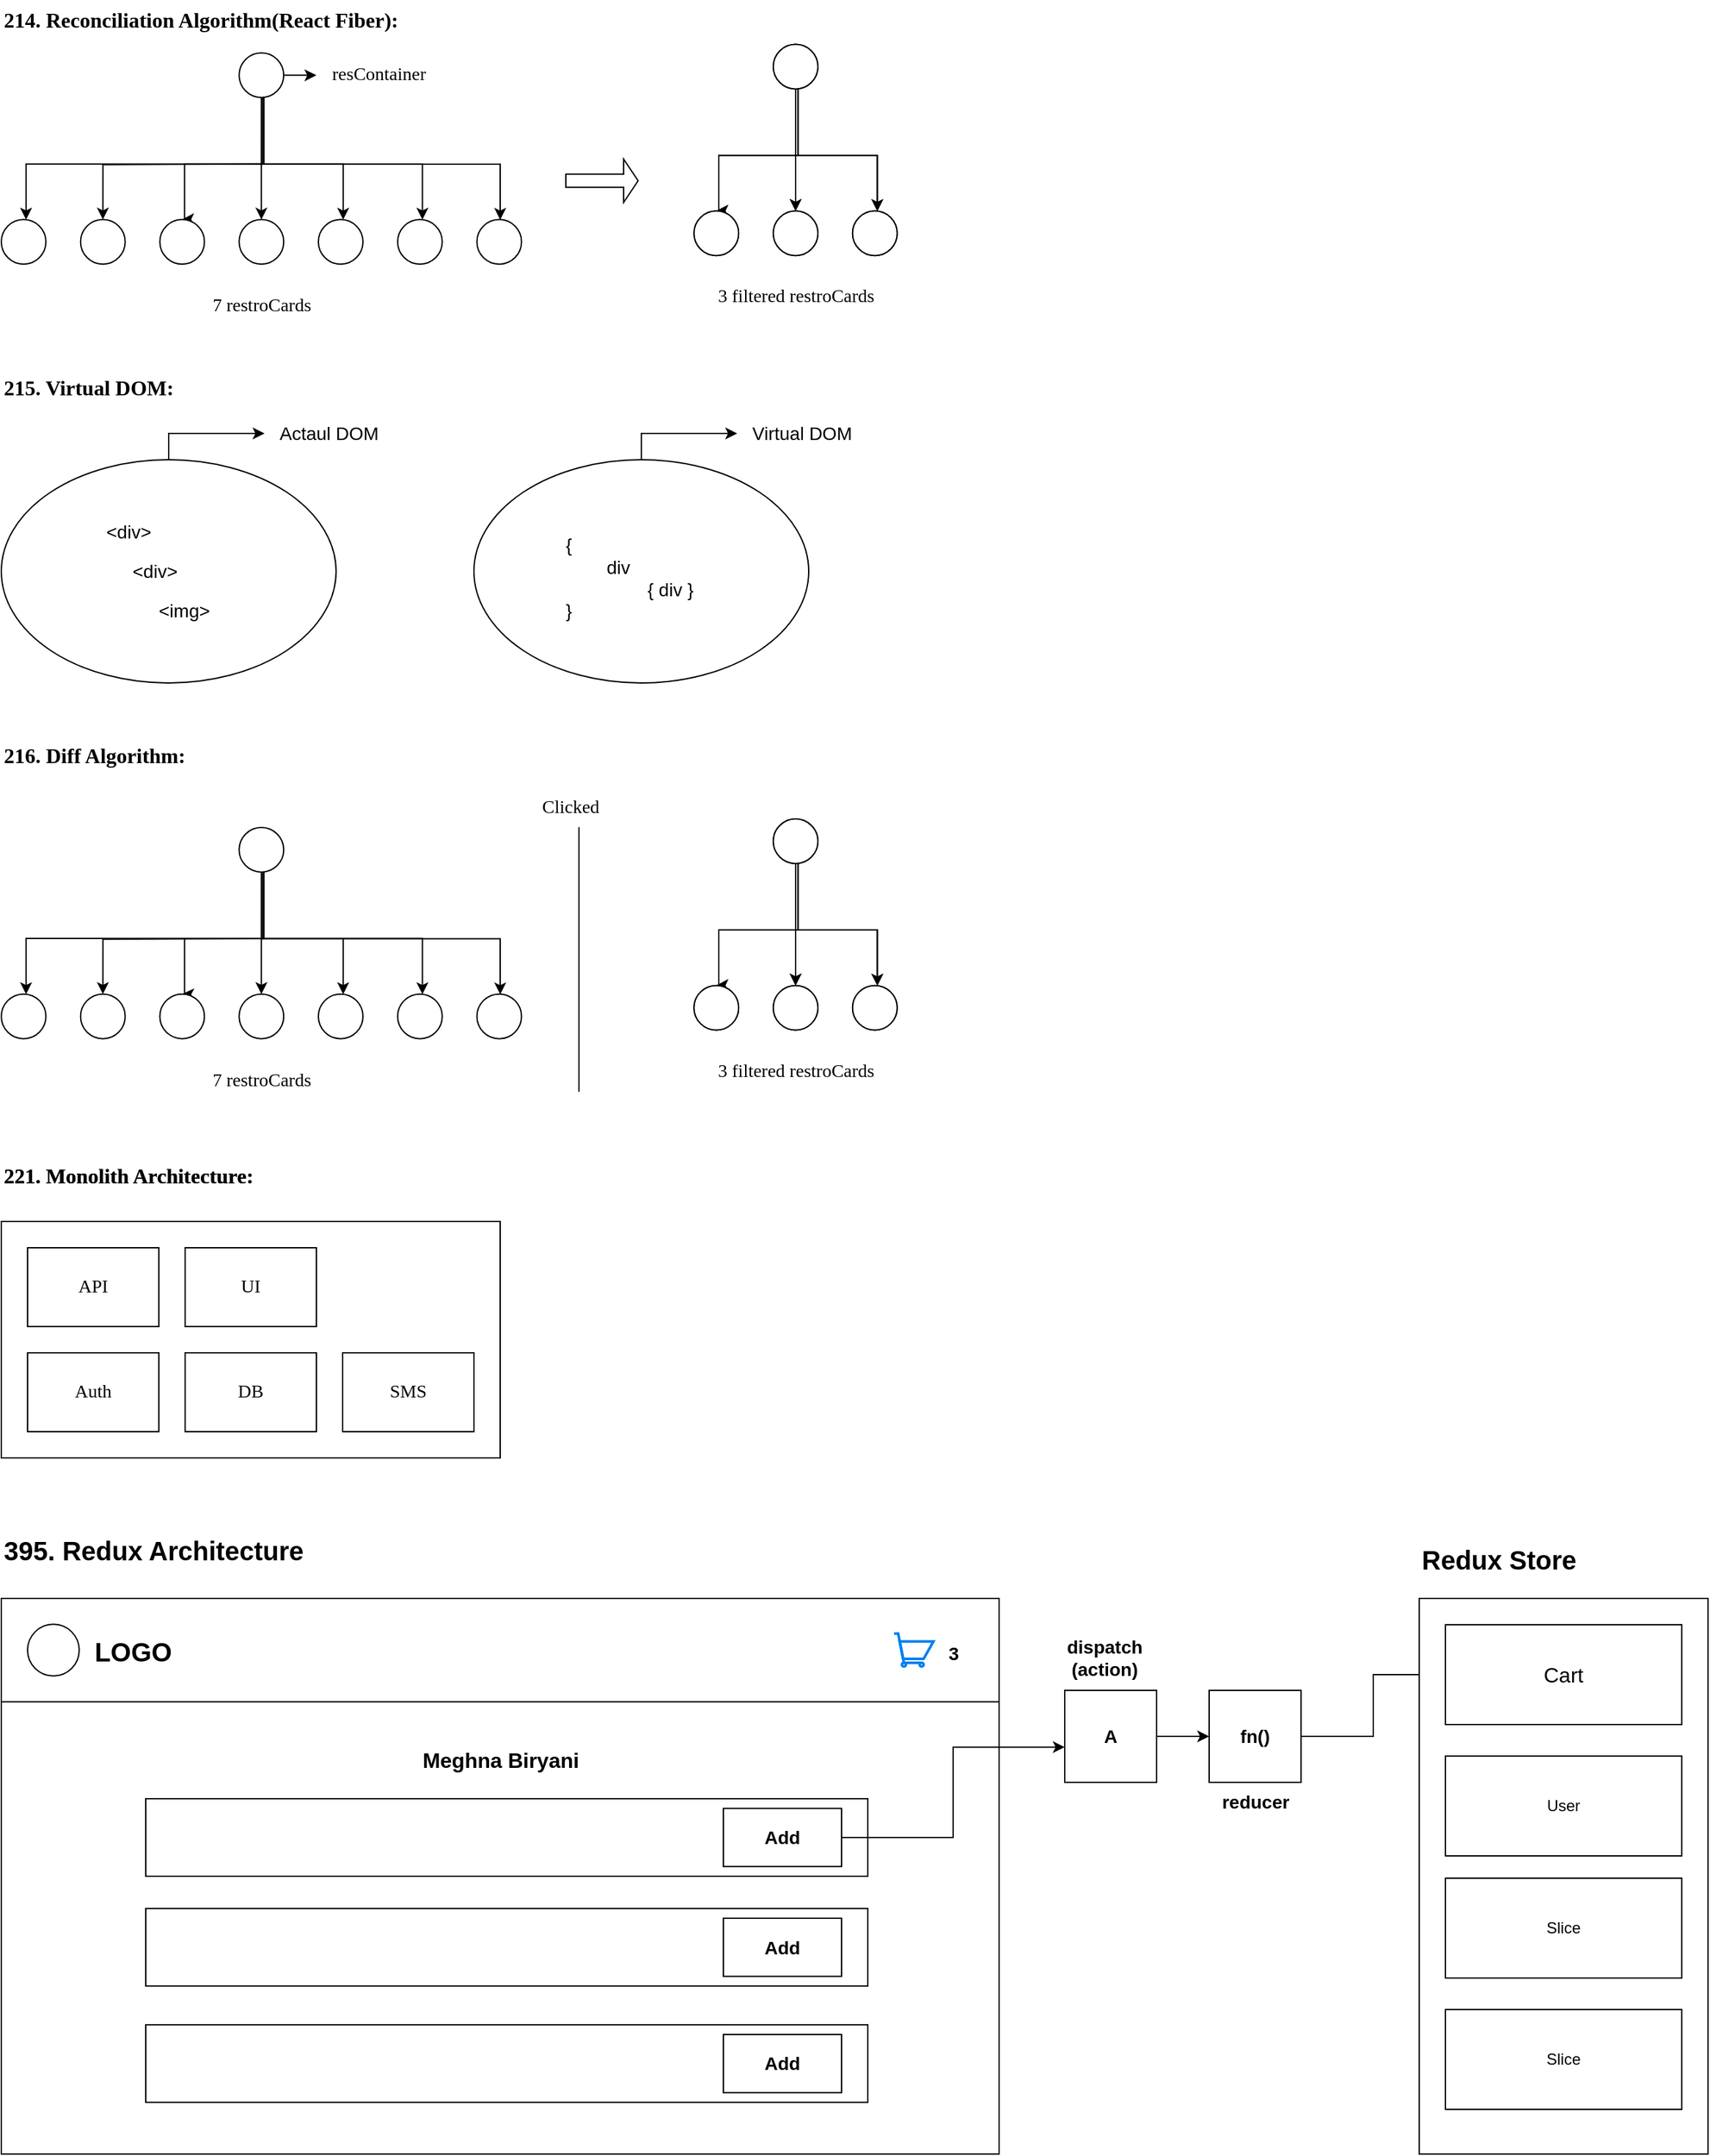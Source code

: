 <mxfile version="24.3.1" type="device">
  <diagram name="Page-1" id="jc6vjqTAcnB7-Crsnn9w">
    <mxGraphModel dx="494" dy="257" grid="1" gridSize="10" guides="1" tooltips="1" connect="1" arrows="1" fold="1" page="1" pageScale="1" pageWidth="1920" pageHeight="1200" math="0" shadow="0">
      <root>
        <mxCell id="0" />
        <mxCell id="1" parent="0" />
        <mxCell id="UjWnqRcqGwR_a9hBi7b9-1" value="" style="group" parent="1" vertex="1" connectable="0">
          <mxGeometry x="40" y="40" width="690.003" height="248" as="geometry" />
        </mxCell>
        <mxCell id="GZftzjJk2uz-LgVlq8js-2" value="214. Reconciliation Algorithm(React Fiber):" style="text;html=1;align=left;verticalAlign=middle;resizable=0;points=[];autosize=1;strokeColor=none;fillColor=none;fontStyle=1;fontSize=16;fontFamily=poppins;" parent="UjWnqRcqGwR_a9hBi7b9-1" vertex="1">
          <mxGeometry width="360" height="30" as="geometry" />
        </mxCell>
        <mxCell id="GZftzjJk2uz-LgVlq8js-44" value="" style="group" parent="UjWnqRcqGwR_a9hBi7b9-1" vertex="1" connectable="0">
          <mxGeometry y="27.27" width="396.226" height="220.73" as="geometry" />
        </mxCell>
        <mxCell id="GZftzjJk2uz-LgVlq8js-18" value="" style="ellipse;whiteSpace=wrap;html=1;aspect=fixed;" parent="GZftzjJk2uz-LgVlq8js-44" vertex="1">
          <mxGeometry x="181.132" y="13.016" width="33.962" height="33.962" as="geometry" />
        </mxCell>
        <mxCell id="GZftzjJk2uz-LgVlq8js-40" value="&lt;font style=&quot;font-size: 14px;&quot; face=&quot;poppins&quot;&gt;7 restroCards&lt;/font&gt;" style="text;html=1;align=center;verticalAlign=middle;resizable=0;points=[];autosize=1;strokeColor=none;fillColor=none;" parent="GZftzjJk2uz-LgVlq8js-44" vertex="1">
          <mxGeometry x="138.113" y="190.73" width="120" height="30" as="geometry" />
        </mxCell>
        <mxCell id="GZftzjJk2uz-LgVlq8js-36" value="&lt;h4&gt;&lt;font face=&quot;poppins&quot; style=&quot;font-size: 14px; font-weight: normal;&quot;&gt;resContainer&lt;/font&gt;&lt;/h4&gt;" style="text;html=1;align=left;verticalAlign=middle;resizable=0;points=[];autosize=1;strokeColor=none;fillColor=none;" parent="GZftzjJk2uz-LgVlq8js-44" vertex="1">
          <mxGeometry x="249.997" width="110" height="60" as="geometry" />
        </mxCell>
        <mxCell id="GZftzjJk2uz-LgVlq8js-27" style="edgeStyle=orthogonalEdgeStyle;rounded=0;orthogonalLoop=1;jettySize=auto;html=1;" parent="GZftzjJk2uz-LgVlq8js-44" source="GZftzjJk2uz-LgVlq8js-18" target="GZftzjJk2uz-LgVlq8js-19" edge="1">
          <mxGeometry relative="1" as="geometry">
            <Array as="points">
              <mxPoint x="200" y="97.587" />
              <mxPoint x="18.868" y="97.587" />
            </Array>
          </mxGeometry>
        </mxCell>
        <mxCell id="GZftzjJk2uz-LgVlq8js-29" style="edgeStyle=orthogonalEdgeStyle;rounded=0;orthogonalLoop=1;jettySize=auto;html=1;entryX=0.5;entryY=0;entryDx=0;entryDy=0;" parent="GZftzjJk2uz-LgVlq8js-44" target="GZftzjJk2uz-LgVlq8js-20" edge="1">
          <mxGeometry relative="1" as="geometry">
            <mxPoint x="200" y="97.587" as="sourcePoint" />
          </mxGeometry>
        </mxCell>
        <mxCell id="GZftzjJk2uz-LgVlq8js-30" style="edgeStyle=orthogonalEdgeStyle;rounded=0;orthogonalLoop=1;jettySize=auto;html=1;entryX=0.5;entryY=0;entryDx=0;entryDy=0;" parent="GZftzjJk2uz-LgVlq8js-44" source="GZftzjJk2uz-LgVlq8js-18" target="GZftzjJk2uz-LgVlq8js-22" edge="1">
          <mxGeometry relative="1" as="geometry">
            <Array as="points">
              <mxPoint x="200" y="97.587" />
              <mxPoint x="139.623" y="97.587" />
            </Array>
          </mxGeometry>
        </mxCell>
        <mxCell id="GZftzjJk2uz-LgVlq8js-31" style="edgeStyle=orthogonalEdgeStyle;rounded=0;orthogonalLoop=1;jettySize=auto;html=1;" parent="GZftzjJk2uz-LgVlq8js-44" source="GZftzjJk2uz-LgVlq8js-18" target="GZftzjJk2uz-LgVlq8js-21" edge="1">
          <mxGeometry relative="1" as="geometry">
            <Array as="points">
              <mxPoint x="198" y="82.73" />
              <mxPoint x="198" y="82.73" />
            </Array>
          </mxGeometry>
        </mxCell>
        <mxCell id="GZftzjJk2uz-LgVlq8js-32" style="edgeStyle=orthogonalEdgeStyle;rounded=0;orthogonalLoop=1;jettySize=auto;html=1;" parent="GZftzjJk2uz-LgVlq8js-44" source="GZftzjJk2uz-LgVlq8js-18" target="GZftzjJk2uz-LgVlq8js-23" edge="1">
          <mxGeometry relative="1" as="geometry">
            <Array as="points">
              <mxPoint x="200" y="97.587" />
              <mxPoint x="260.377" y="97.587" />
            </Array>
          </mxGeometry>
        </mxCell>
        <mxCell id="GZftzjJk2uz-LgVlq8js-33" style="edgeStyle=orthogonalEdgeStyle;rounded=0;orthogonalLoop=1;jettySize=auto;html=1;" parent="GZftzjJk2uz-LgVlq8js-44" source="GZftzjJk2uz-LgVlq8js-18" target="GZftzjJk2uz-LgVlq8js-24" edge="1">
          <mxGeometry relative="1" as="geometry">
            <Array as="points">
              <mxPoint x="200" y="97.587" />
              <mxPoint x="320.755" y="97.587" />
            </Array>
          </mxGeometry>
        </mxCell>
        <mxCell id="GZftzjJk2uz-LgVlq8js-34" style="edgeStyle=orthogonalEdgeStyle;rounded=0;orthogonalLoop=1;jettySize=auto;html=1;" parent="GZftzjJk2uz-LgVlq8js-44" edge="1">
          <mxGeometry relative="1" as="geometry">
            <mxPoint x="198.9" y="46.983" as="sourcePoint" />
            <mxPoint x="380.0" y="140.084" as="targetPoint" />
            <Array as="points">
              <mxPoint x="198.9" y="97.697" />
              <mxPoint x="380.032" y="97.697" />
            </Array>
          </mxGeometry>
        </mxCell>
        <mxCell id="GZftzjJk2uz-LgVlq8js-39" style="edgeStyle=orthogonalEdgeStyle;rounded=0;orthogonalLoop=1;jettySize=auto;html=1;" parent="GZftzjJk2uz-LgVlq8js-44" source="GZftzjJk2uz-LgVlq8js-18" edge="1">
          <mxGeometry relative="1" as="geometry">
            <mxPoint x="240" y="29.997" as="targetPoint" />
          </mxGeometry>
        </mxCell>
        <mxCell id="GZftzjJk2uz-LgVlq8js-19" value="" style="ellipse;whiteSpace=wrap;html=1;aspect=fixed;" parent="GZftzjJk2uz-LgVlq8js-44" vertex="1">
          <mxGeometry y="139.873" width="33.962" height="33.962" as="geometry" />
        </mxCell>
        <mxCell id="GZftzjJk2uz-LgVlq8js-20" value="" style="ellipse;whiteSpace=wrap;html=1;aspect=fixed;" parent="GZftzjJk2uz-LgVlq8js-44" vertex="1">
          <mxGeometry x="60.377" y="139.873" width="33.962" height="33.962" as="geometry" />
        </mxCell>
        <mxCell id="GZftzjJk2uz-LgVlq8js-21" value="" style="ellipse;whiteSpace=wrap;html=1;aspect=fixed;" parent="GZftzjJk2uz-LgVlq8js-44" vertex="1">
          <mxGeometry x="181.132" y="139.873" width="33.962" height="33.962" as="geometry" />
        </mxCell>
        <mxCell id="GZftzjJk2uz-LgVlq8js-22" value="" style="ellipse;whiteSpace=wrap;html=1;aspect=fixed;" parent="GZftzjJk2uz-LgVlq8js-44" vertex="1">
          <mxGeometry x="120.755" y="139.873" width="33.962" height="33.962" as="geometry" />
        </mxCell>
        <mxCell id="GZftzjJk2uz-LgVlq8js-23" value="" style="ellipse;whiteSpace=wrap;html=1;aspect=fixed;" parent="GZftzjJk2uz-LgVlq8js-44" vertex="1">
          <mxGeometry x="241.509" y="139.873" width="33.962" height="33.962" as="geometry" />
        </mxCell>
        <mxCell id="GZftzjJk2uz-LgVlq8js-24" value="" style="ellipse;whiteSpace=wrap;html=1;aspect=fixed;" parent="GZftzjJk2uz-LgVlq8js-44" vertex="1">
          <mxGeometry x="301.887" y="139.873" width="33.962" height="33.962" as="geometry" />
        </mxCell>
        <mxCell id="GZftzjJk2uz-LgVlq8js-25" value="" style="ellipse;whiteSpace=wrap;html=1;aspect=fixed;" parent="GZftzjJk2uz-LgVlq8js-44" vertex="1">
          <mxGeometry x="362.264" y="139.873" width="33.962" height="33.962" as="geometry" />
        </mxCell>
        <mxCell id="GZftzjJk2uz-LgVlq8js-97" value="" style="group" parent="UjWnqRcqGwR_a9hBi7b9-1" vertex="1" connectable="0">
          <mxGeometry x="520.003" y="33.778" width="170" height="207.714" as="geometry" />
        </mxCell>
        <mxCell id="GZftzjJk2uz-LgVlq8js-66" value="&lt;font face=&quot;poppins&quot; style=&quot;font-size: 14px;&quot;&gt;3 filtered restroCards&lt;/font&gt;" style="text;html=1;align=center;verticalAlign=middle;resizable=0;points=[];autosize=1;strokeColor=none;fillColor=none;" parent="GZftzjJk2uz-LgVlq8js-97" vertex="1">
          <mxGeometry y="177.714" width="170" height="30" as="geometry" />
        </mxCell>
        <mxCell id="GZftzjJk2uz-LgVlq8js-86" value="" style="group" parent="GZftzjJk2uz-LgVlq8js-97" vertex="1" connectable="0">
          <mxGeometry x="7.642" width="154.717" height="160.819" as="geometry" />
        </mxCell>
        <mxCell id="GZftzjJk2uz-LgVlq8js-65" value="" style="ellipse;whiteSpace=wrap;html=1;aspect=fixed;" parent="GZftzjJk2uz-LgVlq8js-86" vertex="1">
          <mxGeometry x="60.377" width="33.962" height="33.962" as="geometry" />
        </mxCell>
        <mxCell id="GZftzjJk2uz-LgVlq8js-70" style="edgeStyle=orthogonalEdgeStyle;rounded=0;orthogonalLoop=1;jettySize=auto;html=1;entryX=0.5;entryY=0;entryDx=0;entryDy=0;" parent="GZftzjJk2uz-LgVlq8js-86" source="GZftzjJk2uz-LgVlq8js-65" target="GZftzjJk2uz-LgVlq8js-79" edge="1">
          <mxGeometry relative="1" as="geometry">
            <Array as="points">
              <mxPoint x="79.245" y="84.571" />
              <mxPoint x="18.868" y="84.571" />
            </Array>
          </mxGeometry>
        </mxCell>
        <mxCell id="GZftzjJk2uz-LgVlq8js-71" style="edgeStyle=orthogonalEdgeStyle;rounded=0;orthogonalLoop=1;jettySize=auto;html=1;" parent="GZftzjJk2uz-LgVlq8js-86" source="GZftzjJk2uz-LgVlq8js-65" target="GZftzjJk2uz-LgVlq8js-78" edge="1">
          <mxGeometry relative="1" as="geometry">
            <Array as="points">
              <mxPoint x="77.245" y="69.714" />
              <mxPoint x="77.245" y="69.714" />
            </Array>
          </mxGeometry>
        </mxCell>
        <mxCell id="GZftzjJk2uz-LgVlq8js-72" style="edgeStyle=orthogonalEdgeStyle;rounded=0;orthogonalLoop=1;jettySize=auto;html=1;" parent="GZftzjJk2uz-LgVlq8js-86" source="GZftzjJk2uz-LgVlq8js-65" target="GZftzjJk2uz-LgVlq8js-80" edge="1">
          <mxGeometry relative="1" as="geometry">
            <Array as="points">
              <mxPoint x="79.245" y="84.571" />
              <mxPoint x="139.623" y="84.571" />
            </Array>
          </mxGeometry>
        </mxCell>
        <mxCell id="GZftzjJk2uz-LgVlq8js-78" value="" style="ellipse;whiteSpace=wrap;html=1;aspect=fixed;" parent="GZftzjJk2uz-LgVlq8js-86" vertex="1">
          <mxGeometry x="60.377" y="126.857" width="33.962" height="33.962" as="geometry" />
        </mxCell>
        <mxCell id="GZftzjJk2uz-LgVlq8js-79" value="" style="ellipse;whiteSpace=wrap;html=1;aspect=fixed;" parent="GZftzjJk2uz-LgVlq8js-86" vertex="1">
          <mxGeometry y="126.857" width="33.962" height="33.962" as="geometry" />
        </mxCell>
        <mxCell id="GZftzjJk2uz-LgVlq8js-80" value="" style="ellipse;whiteSpace=wrap;html=1;aspect=fixed;" parent="GZftzjJk2uz-LgVlq8js-86" vertex="1">
          <mxGeometry x="120.755" y="126.857" width="33.962" height="33.962" as="geometry" />
        </mxCell>
        <mxCell id="GZftzjJk2uz-LgVlq8js-88" value="" style="ellipse;whiteSpace=wrap;html=1;aspect=fixed;" parent="GZftzjJk2uz-LgVlq8js-97" vertex="1">
          <mxGeometry x="68.019" width="33.962" height="33.962" as="geometry" />
        </mxCell>
        <mxCell id="GZftzjJk2uz-LgVlq8js-89" style="edgeStyle=orthogonalEdgeStyle;rounded=0;orthogonalLoop=1;jettySize=auto;html=1;entryX=0.5;entryY=0;entryDx=0;entryDy=0;" parent="GZftzjJk2uz-LgVlq8js-97" source="GZftzjJk2uz-LgVlq8js-88" target="GZftzjJk2uz-LgVlq8js-93" edge="1">
          <mxGeometry relative="1" as="geometry">
            <Array as="points">
              <mxPoint x="86.887" y="84.571" />
              <mxPoint x="26.509" y="84.571" />
            </Array>
          </mxGeometry>
        </mxCell>
        <mxCell id="GZftzjJk2uz-LgVlq8js-90" style="edgeStyle=orthogonalEdgeStyle;rounded=0;orthogonalLoop=1;jettySize=auto;html=1;" parent="GZftzjJk2uz-LgVlq8js-97" source="GZftzjJk2uz-LgVlq8js-88" target="GZftzjJk2uz-LgVlq8js-92" edge="1">
          <mxGeometry relative="1" as="geometry">
            <Array as="points">
              <mxPoint x="84.887" y="69.714" />
              <mxPoint x="84.887" y="69.714" />
            </Array>
          </mxGeometry>
        </mxCell>
        <mxCell id="GZftzjJk2uz-LgVlq8js-91" style="edgeStyle=orthogonalEdgeStyle;rounded=0;orthogonalLoop=1;jettySize=auto;html=1;" parent="GZftzjJk2uz-LgVlq8js-97" source="GZftzjJk2uz-LgVlq8js-88" target="GZftzjJk2uz-LgVlq8js-94" edge="1">
          <mxGeometry relative="1" as="geometry">
            <Array as="points">
              <mxPoint x="86.887" y="84.571" />
              <mxPoint x="147.264" y="84.571" />
            </Array>
          </mxGeometry>
        </mxCell>
        <mxCell id="GZftzjJk2uz-LgVlq8js-92" value="" style="ellipse;whiteSpace=wrap;html=1;aspect=fixed;" parent="GZftzjJk2uz-LgVlq8js-97" vertex="1">
          <mxGeometry x="68.019" y="126.857" width="33.962" height="33.962" as="geometry" />
        </mxCell>
        <mxCell id="GZftzjJk2uz-LgVlq8js-93" value="" style="ellipse;whiteSpace=wrap;html=1;aspect=fixed;" parent="GZftzjJk2uz-LgVlq8js-97" vertex="1">
          <mxGeometry x="7.642" y="126.857" width="33.962" height="33.962" as="geometry" />
        </mxCell>
        <mxCell id="GZftzjJk2uz-LgVlq8js-94" value="" style="ellipse;whiteSpace=wrap;html=1;aspect=fixed;" parent="GZftzjJk2uz-LgVlq8js-97" vertex="1">
          <mxGeometry x="128.396" y="126.857" width="33.962" height="33.962" as="geometry" />
        </mxCell>
        <mxCell id="GZftzjJk2uz-LgVlq8js-99" value="" style="shape=singleArrow;whiteSpace=wrap;html=1;" parent="UjWnqRcqGwR_a9hBi7b9-1" vertex="1">
          <mxGeometry x="430.003" y="121.125" width="55.03" height="33.02" as="geometry" />
        </mxCell>
        <mxCell id="UjWnqRcqGwR_a9hBi7b9-5" value="" style="group" parent="1" vertex="1" connectable="0">
          <mxGeometry x="40" y="920" width="380" height="230" as="geometry" />
        </mxCell>
        <mxCell id="UjWnqRcqGwR_a9hBi7b9-6" value="221. Monolith Architecture:" style="text;html=1;align=left;verticalAlign=middle;resizable=0;points=[];autosize=1;strokeColor=none;fillColor=none;fontStyle=1;fontSize=16;fontFamily=poppins;" parent="UjWnqRcqGwR_a9hBi7b9-5" vertex="1">
          <mxGeometry width="230" height="30" as="geometry" />
        </mxCell>
        <mxCell id="UjWnqRcqGwR_a9hBi7b9-7" value="" style="group" parent="UjWnqRcqGwR_a9hBi7b9-5" vertex="1" connectable="0">
          <mxGeometry y="50" width="380" height="180" as="geometry" />
        </mxCell>
        <mxCell id="UjWnqRcqGwR_a9hBi7b9-8" value="" style="rounded=0;whiteSpace=wrap;html=1;labelBackgroundColor=none;fillColor=none;" parent="UjWnqRcqGwR_a9hBi7b9-7" vertex="1">
          <mxGeometry width="380" height="180" as="geometry" />
        </mxCell>
        <mxCell id="UjWnqRcqGwR_a9hBi7b9-9" value="&lt;h5&gt;&lt;font face=&quot;poppins&quot; size=&quot;1&quot; style=&quot;&quot;&gt;&lt;span style=&quot;font-size: 14px; font-weight: normal;&quot;&gt;API&lt;/span&gt;&lt;/font&gt;&lt;/h5&gt;" style="rounded=0;whiteSpace=wrap;html=1;fillColor=none;" parent="UjWnqRcqGwR_a9hBi7b9-7" vertex="1">
          <mxGeometry x="20" y="20" width="100" height="60" as="geometry" />
        </mxCell>
        <mxCell id="UjWnqRcqGwR_a9hBi7b9-10" value="&lt;h4&gt;&lt;font face=&quot;poppins&quot; style=&quot;font-size: 14px; font-weight: normal;&quot;&gt;UI&lt;/font&gt;&lt;/h4&gt;" style="rounded=0;whiteSpace=wrap;html=1;fillColor=none;" parent="UjWnqRcqGwR_a9hBi7b9-7" vertex="1">
          <mxGeometry x="140" y="20" width="100" height="60" as="geometry" />
        </mxCell>
        <mxCell id="UjWnqRcqGwR_a9hBi7b9-11" value="&lt;font face=&quot;poppins&quot; style=&quot;font-size: 14px;&quot;&gt;Auth&lt;/font&gt;" style="rounded=0;whiteSpace=wrap;html=1;fillColor=none;" parent="UjWnqRcqGwR_a9hBi7b9-7" vertex="1">
          <mxGeometry x="20" y="100" width="100" height="60" as="geometry" />
        </mxCell>
        <mxCell id="UjWnqRcqGwR_a9hBi7b9-12" value="&lt;font face=&quot;poppins&quot; style=&quot;font-size: 14px;&quot;&gt;DB&lt;/font&gt;" style="rounded=0;whiteSpace=wrap;html=1;fillColor=none;align=center;" parent="UjWnqRcqGwR_a9hBi7b9-7" vertex="1">
          <mxGeometry x="140" y="100" width="100" height="60" as="geometry" />
        </mxCell>
        <mxCell id="UjWnqRcqGwR_a9hBi7b9-13" value="&lt;font face=&quot;poppins&quot; style=&quot;font-size: 14px;&quot;&gt;SMS&lt;/font&gt;" style="rounded=0;whiteSpace=wrap;html=1;fillColor=none;" parent="UjWnqRcqGwR_a9hBi7b9-7" vertex="1">
          <mxGeometry x="260" y="100" width="100" height="60" as="geometry" />
        </mxCell>
        <mxCell id="UjWnqRcqGwR_a9hBi7b9-85" value="" style="group" parent="1" vertex="1" connectable="0">
          <mxGeometry x="40" y="600" width="690.003" height="277.71" as="geometry" />
        </mxCell>
        <mxCell id="UjWnqRcqGwR_a9hBi7b9-39" value="216. Diff Algorithm:" style="text;html=1;align=left;verticalAlign=middle;resizable=0;points=[];autosize=1;strokeColor=none;fillColor=none;fontStyle=1;fontSize=16;fontFamily=poppins;" parent="UjWnqRcqGwR_a9hBi7b9-85" vertex="1">
          <mxGeometry width="170" height="30" as="geometry" />
        </mxCell>
        <mxCell id="UjWnqRcqGwR_a9hBi7b9-59" value="" style="group" parent="UjWnqRcqGwR_a9hBi7b9-85" vertex="1" connectable="0">
          <mxGeometry x="520.003" y="63.488" width="170" height="207.714" as="geometry" />
        </mxCell>
        <mxCell id="UjWnqRcqGwR_a9hBi7b9-60" value="&lt;font face=&quot;poppins&quot; style=&quot;font-size: 14px;&quot;&gt;3 filtered restroCards&lt;/font&gt;" style="text;html=1;align=center;verticalAlign=middle;resizable=0;points=[];autosize=1;strokeColor=none;fillColor=none;" parent="UjWnqRcqGwR_a9hBi7b9-59" vertex="1">
          <mxGeometry y="177.714" width="170" height="30" as="geometry" />
        </mxCell>
        <mxCell id="UjWnqRcqGwR_a9hBi7b9-61" value="" style="group" parent="UjWnqRcqGwR_a9hBi7b9-59" vertex="1" connectable="0">
          <mxGeometry x="7.642" width="154.717" height="160.819" as="geometry" />
        </mxCell>
        <mxCell id="UjWnqRcqGwR_a9hBi7b9-62" value="" style="ellipse;whiteSpace=wrap;html=1;aspect=fixed;" parent="UjWnqRcqGwR_a9hBi7b9-61" vertex="1">
          <mxGeometry x="60.377" width="33.962" height="33.962" as="geometry" />
        </mxCell>
        <mxCell id="UjWnqRcqGwR_a9hBi7b9-63" style="edgeStyle=orthogonalEdgeStyle;rounded=0;orthogonalLoop=1;jettySize=auto;html=1;entryX=0.5;entryY=0;entryDx=0;entryDy=0;" parent="UjWnqRcqGwR_a9hBi7b9-61" source="UjWnqRcqGwR_a9hBi7b9-62" target="UjWnqRcqGwR_a9hBi7b9-67" edge="1">
          <mxGeometry relative="1" as="geometry">
            <Array as="points">
              <mxPoint x="79.245" y="84.571" />
              <mxPoint x="18.868" y="84.571" />
            </Array>
          </mxGeometry>
        </mxCell>
        <mxCell id="UjWnqRcqGwR_a9hBi7b9-64" style="edgeStyle=orthogonalEdgeStyle;rounded=0;orthogonalLoop=1;jettySize=auto;html=1;" parent="UjWnqRcqGwR_a9hBi7b9-61" source="UjWnqRcqGwR_a9hBi7b9-62" target="UjWnqRcqGwR_a9hBi7b9-66" edge="1">
          <mxGeometry relative="1" as="geometry">
            <Array as="points">
              <mxPoint x="77.245" y="69.714" />
              <mxPoint x="77.245" y="69.714" />
            </Array>
          </mxGeometry>
        </mxCell>
        <mxCell id="UjWnqRcqGwR_a9hBi7b9-65" style="edgeStyle=orthogonalEdgeStyle;rounded=0;orthogonalLoop=1;jettySize=auto;html=1;" parent="UjWnqRcqGwR_a9hBi7b9-61" source="UjWnqRcqGwR_a9hBi7b9-62" target="UjWnqRcqGwR_a9hBi7b9-68" edge="1">
          <mxGeometry relative="1" as="geometry">
            <Array as="points">
              <mxPoint x="79.245" y="84.571" />
              <mxPoint x="139.623" y="84.571" />
            </Array>
          </mxGeometry>
        </mxCell>
        <mxCell id="UjWnqRcqGwR_a9hBi7b9-66" value="" style="ellipse;whiteSpace=wrap;html=1;aspect=fixed;" parent="UjWnqRcqGwR_a9hBi7b9-61" vertex="1">
          <mxGeometry x="60.377" y="126.857" width="33.962" height="33.962" as="geometry" />
        </mxCell>
        <mxCell id="UjWnqRcqGwR_a9hBi7b9-67" value="" style="ellipse;whiteSpace=wrap;html=1;aspect=fixed;" parent="UjWnqRcqGwR_a9hBi7b9-61" vertex="1">
          <mxGeometry y="126.857" width="33.962" height="33.962" as="geometry" />
        </mxCell>
        <mxCell id="UjWnqRcqGwR_a9hBi7b9-68" value="" style="ellipse;whiteSpace=wrap;html=1;aspect=fixed;" parent="UjWnqRcqGwR_a9hBi7b9-61" vertex="1">
          <mxGeometry x="120.755" y="126.857" width="33.962" height="33.962" as="geometry" />
        </mxCell>
        <mxCell id="UjWnqRcqGwR_a9hBi7b9-69" value="" style="ellipse;whiteSpace=wrap;html=1;aspect=fixed;" parent="UjWnqRcqGwR_a9hBi7b9-59" vertex="1">
          <mxGeometry x="68.019" width="33.962" height="33.962" as="geometry" />
        </mxCell>
        <mxCell id="UjWnqRcqGwR_a9hBi7b9-70" style="edgeStyle=orthogonalEdgeStyle;rounded=0;orthogonalLoop=1;jettySize=auto;html=1;entryX=0.5;entryY=0;entryDx=0;entryDy=0;" parent="UjWnqRcqGwR_a9hBi7b9-59" source="UjWnqRcqGwR_a9hBi7b9-69" target="UjWnqRcqGwR_a9hBi7b9-74" edge="1">
          <mxGeometry relative="1" as="geometry">
            <Array as="points">
              <mxPoint x="86.887" y="84.571" />
              <mxPoint x="26.509" y="84.571" />
            </Array>
          </mxGeometry>
        </mxCell>
        <mxCell id="UjWnqRcqGwR_a9hBi7b9-71" style="edgeStyle=orthogonalEdgeStyle;rounded=0;orthogonalLoop=1;jettySize=auto;html=1;" parent="UjWnqRcqGwR_a9hBi7b9-59" source="UjWnqRcqGwR_a9hBi7b9-69" target="UjWnqRcqGwR_a9hBi7b9-73" edge="1">
          <mxGeometry relative="1" as="geometry">
            <Array as="points">
              <mxPoint x="84.887" y="69.714" />
              <mxPoint x="84.887" y="69.714" />
            </Array>
          </mxGeometry>
        </mxCell>
        <mxCell id="UjWnqRcqGwR_a9hBi7b9-72" style="edgeStyle=orthogonalEdgeStyle;rounded=0;orthogonalLoop=1;jettySize=auto;html=1;" parent="UjWnqRcqGwR_a9hBi7b9-59" source="UjWnqRcqGwR_a9hBi7b9-69" target="UjWnqRcqGwR_a9hBi7b9-75" edge="1">
          <mxGeometry relative="1" as="geometry">
            <Array as="points">
              <mxPoint x="86.887" y="84.571" />
              <mxPoint x="147.264" y="84.571" />
            </Array>
          </mxGeometry>
        </mxCell>
        <mxCell id="UjWnqRcqGwR_a9hBi7b9-73" value="" style="ellipse;whiteSpace=wrap;html=1;aspect=fixed;" parent="UjWnqRcqGwR_a9hBi7b9-59" vertex="1">
          <mxGeometry x="68.019" y="126.857" width="33.962" height="33.962" as="geometry" />
        </mxCell>
        <mxCell id="UjWnqRcqGwR_a9hBi7b9-74" value="" style="ellipse;whiteSpace=wrap;html=1;aspect=fixed;" parent="UjWnqRcqGwR_a9hBi7b9-59" vertex="1">
          <mxGeometry x="7.642" y="126.857" width="33.962" height="33.962" as="geometry" />
        </mxCell>
        <mxCell id="UjWnqRcqGwR_a9hBi7b9-75" value="" style="ellipse;whiteSpace=wrap;html=1;aspect=fixed;" parent="UjWnqRcqGwR_a9hBi7b9-59" vertex="1">
          <mxGeometry x="128.396" y="126.857" width="33.962" height="33.962" as="geometry" />
        </mxCell>
        <mxCell id="UjWnqRcqGwR_a9hBi7b9-83" value="" style="group" parent="UjWnqRcqGwR_a9hBi7b9-85" vertex="1" connectable="0">
          <mxGeometry y="69.996" width="396.226" height="207.714" as="geometry" />
        </mxCell>
        <mxCell id="UjWnqRcqGwR_a9hBi7b9-41" value="" style="ellipse;whiteSpace=wrap;html=1;aspect=fixed;" parent="UjWnqRcqGwR_a9hBi7b9-83" vertex="1">
          <mxGeometry x="181.132" width="33.962" height="33.962" as="geometry" />
        </mxCell>
        <mxCell id="UjWnqRcqGwR_a9hBi7b9-42" value="&lt;font style=&quot;font-size: 14px;&quot;&gt;7 restroCards&lt;/font&gt;" style="text;html=1;align=center;verticalAlign=middle;resizable=0;points=[];autosize=1;strokeColor=none;fillColor=none;fontFamily=poppins;" parent="UjWnqRcqGwR_a9hBi7b9-83" vertex="1">
          <mxGeometry x="138.113" y="177.714" width="120" height="30" as="geometry" />
        </mxCell>
        <mxCell id="UjWnqRcqGwR_a9hBi7b9-44" style="edgeStyle=orthogonalEdgeStyle;rounded=0;orthogonalLoop=1;jettySize=auto;html=1;" parent="UjWnqRcqGwR_a9hBi7b9-83" source="UjWnqRcqGwR_a9hBi7b9-41" target="UjWnqRcqGwR_a9hBi7b9-52" edge="1">
          <mxGeometry relative="1" as="geometry">
            <Array as="points">
              <mxPoint x="200" y="84.571" />
              <mxPoint x="18.868" y="84.571" />
            </Array>
          </mxGeometry>
        </mxCell>
        <mxCell id="UjWnqRcqGwR_a9hBi7b9-45" style="edgeStyle=orthogonalEdgeStyle;rounded=0;orthogonalLoop=1;jettySize=auto;html=1;entryX=0.5;entryY=0;entryDx=0;entryDy=0;" parent="UjWnqRcqGwR_a9hBi7b9-83" target="UjWnqRcqGwR_a9hBi7b9-53" edge="1">
          <mxGeometry relative="1" as="geometry">
            <mxPoint x="200" y="84.571" as="sourcePoint" />
          </mxGeometry>
        </mxCell>
        <mxCell id="UjWnqRcqGwR_a9hBi7b9-46" style="edgeStyle=orthogonalEdgeStyle;rounded=0;orthogonalLoop=1;jettySize=auto;html=1;entryX=0.5;entryY=0;entryDx=0;entryDy=0;" parent="UjWnqRcqGwR_a9hBi7b9-83" source="UjWnqRcqGwR_a9hBi7b9-41" target="UjWnqRcqGwR_a9hBi7b9-55" edge="1">
          <mxGeometry relative="1" as="geometry">
            <Array as="points">
              <mxPoint x="200" y="84.571" />
              <mxPoint x="139.623" y="84.571" />
            </Array>
          </mxGeometry>
        </mxCell>
        <mxCell id="UjWnqRcqGwR_a9hBi7b9-47" style="edgeStyle=orthogonalEdgeStyle;rounded=0;orthogonalLoop=1;jettySize=auto;html=1;" parent="UjWnqRcqGwR_a9hBi7b9-83" source="UjWnqRcqGwR_a9hBi7b9-41" target="UjWnqRcqGwR_a9hBi7b9-54" edge="1">
          <mxGeometry relative="1" as="geometry">
            <Array as="points">
              <mxPoint x="198" y="69.714" />
              <mxPoint x="198" y="69.714" />
            </Array>
          </mxGeometry>
        </mxCell>
        <mxCell id="UjWnqRcqGwR_a9hBi7b9-48" style="edgeStyle=orthogonalEdgeStyle;rounded=0;orthogonalLoop=1;jettySize=auto;html=1;" parent="UjWnqRcqGwR_a9hBi7b9-83" source="UjWnqRcqGwR_a9hBi7b9-41" target="UjWnqRcqGwR_a9hBi7b9-56" edge="1">
          <mxGeometry relative="1" as="geometry">
            <Array as="points">
              <mxPoint x="200" y="84.571" />
              <mxPoint x="260.377" y="84.571" />
            </Array>
          </mxGeometry>
        </mxCell>
        <mxCell id="UjWnqRcqGwR_a9hBi7b9-49" style="edgeStyle=orthogonalEdgeStyle;rounded=0;orthogonalLoop=1;jettySize=auto;html=1;" parent="UjWnqRcqGwR_a9hBi7b9-83" source="UjWnqRcqGwR_a9hBi7b9-41" target="UjWnqRcqGwR_a9hBi7b9-57" edge="1">
          <mxGeometry relative="1" as="geometry">
            <Array as="points">
              <mxPoint x="200" y="84.571" />
              <mxPoint x="320.755" y="84.571" />
            </Array>
          </mxGeometry>
        </mxCell>
        <mxCell id="UjWnqRcqGwR_a9hBi7b9-50" style="edgeStyle=orthogonalEdgeStyle;rounded=0;orthogonalLoop=1;jettySize=auto;html=1;" parent="UjWnqRcqGwR_a9hBi7b9-83" edge="1">
          <mxGeometry relative="1" as="geometry">
            <mxPoint x="198.9" y="33.967" as="sourcePoint" />
            <mxPoint x="380.0" y="127.069" as="targetPoint" />
            <Array as="points">
              <mxPoint x="198.9" y="84.681" />
              <mxPoint x="380.032" y="84.681" />
            </Array>
          </mxGeometry>
        </mxCell>
        <mxCell id="UjWnqRcqGwR_a9hBi7b9-52" value="" style="ellipse;whiteSpace=wrap;html=1;aspect=fixed;" parent="UjWnqRcqGwR_a9hBi7b9-83" vertex="1">
          <mxGeometry y="126.857" width="33.962" height="33.962" as="geometry" />
        </mxCell>
        <mxCell id="UjWnqRcqGwR_a9hBi7b9-53" value="" style="ellipse;whiteSpace=wrap;html=1;aspect=fixed;" parent="UjWnqRcqGwR_a9hBi7b9-83" vertex="1">
          <mxGeometry x="60.377" y="126.857" width="33.962" height="33.962" as="geometry" />
        </mxCell>
        <mxCell id="UjWnqRcqGwR_a9hBi7b9-54" value="" style="ellipse;whiteSpace=wrap;html=1;aspect=fixed;" parent="UjWnqRcqGwR_a9hBi7b9-83" vertex="1">
          <mxGeometry x="181.132" y="126.857" width="33.962" height="33.962" as="geometry" />
        </mxCell>
        <mxCell id="UjWnqRcqGwR_a9hBi7b9-55" value="" style="ellipse;whiteSpace=wrap;html=1;aspect=fixed;" parent="UjWnqRcqGwR_a9hBi7b9-83" vertex="1">
          <mxGeometry x="120.755" y="126.857" width="33.962" height="33.962" as="geometry" />
        </mxCell>
        <mxCell id="UjWnqRcqGwR_a9hBi7b9-56" value="" style="ellipse;whiteSpace=wrap;html=1;aspect=fixed;" parent="UjWnqRcqGwR_a9hBi7b9-83" vertex="1">
          <mxGeometry x="241.509" y="126.857" width="33.962" height="33.962" as="geometry" />
        </mxCell>
        <mxCell id="UjWnqRcqGwR_a9hBi7b9-57" value="" style="ellipse;whiteSpace=wrap;html=1;aspect=fixed;" parent="UjWnqRcqGwR_a9hBi7b9-83" vertex="1">
          <mxGeometry x="301.887" y="126.857" width="33.962" height="33.962" as="geometry" />
        </mxCell>
        <mxCell id="UjWnqRcqGwR_a9hBi7b9-58" value="" style="ellipse;whiteSpace=wrap;html=1;aspect=fixed;" parent="UjWnqRcqGwR_a9hBi7b9-83" vertex="1">
          <mxGeometry x="362.264" y="126.857" width="33.962" height="33.962" as="geometry" />
        </mxCell>
        <mxCell id="UjWnqRcqGwR_a9hBi7b9-84" value="" style="group" parent="UjWnqRcqGwR_a9hBi7b9-85" vertex="1" connectable="0">
          <mxGeometry x="410" y="40" width="80" height="231.2" as="geometry" />
        </mxCell>
        <mxCell id="UjWnqRcqGwR_a9hBi7b9-81" value="" style="endArrow=none;html=1;rounded=0;" parent="UjWnqRcqGwR_a9hBi7b9-84" edge="1">
          <mxGeometry width="50" height="50" relative="1" as="geometry">
            <mxPoint x="30" y="231.2" as="sourcePoint" />
            <mxPoint x="30" y="29.71" as="targetPoint" />
          </mxGeometry>
        </mxCell>
        <mxCell id="UjWnqRcqGwR_a9hBi7b9-82" value="&lt;font style=&quot;font-size: 14px;&quot; face=&quot;poppins&quot;&gt;Clicked&lt;/font&gt;" style="text;html=1;align=left;verticalAlign=middle;resizable=0;points=[];autosize=1;strokeColor=none;fillColor=none;" parent="UjWnqRcqGwR_a9hBi7b9-84" vertex="1">
          <mxGeometry width="80" height="30" as="geometry" />
        </mxCell>
        <mxCell id="NehcLdnoDOSf2q0EL-K3-40" value="" style="group" parent="1" vertex="1" connectable="0">
          <mxGeometry x="40" y="920" width="380" height="230" as="geometry" />
        </mxCell>
        <mxCell id="NehcLdnoDOSf2q0EL-K3-41" value="221. Monolith Architecture:" style="text;html=1;align=left;verticalAlign=middle;resizable=0;points=[];autosize=1;strokeColor=none;fillColor=none;fontStyle=1;fontSize=16;fontFamily=poppins;" parent="NehcLdnoDOSf2q0EL-K3-40" vertex="1">
          <mxGeometry width="230" height="30" as="geometry" />
        </mxCell>
        <mxCell id="NehcLdnoDOSf2q0EL-K3-42" value="" style="group" parent="NehcLdnoDOSf2q0EL-K3-40" vertex="1" connectable="0">
          <mxGeometry y="50" width="380" height="180" as="geometry" />
        </mxCell>
        <mxCell id="NehcLdnoDOSf2q0EL-K3-43" value="" style="rounded=0;whiteSpace=wrap;html=1;labelBackgroundColor=none;fillColor=default;fillStyle=solid;" parent="NehcLdnoDOSf2q0EL-K3-42" vertex="1">
          <mxGeometry width="380" height="180" as="geometry" />
        </mxCell>
        <mxCell id="NehcLdnoDOSf2q0EL-K3-44" value="&lt;h5&gt;&lt;font face=&quot;poppins&quot; size=&quot;1&quot; style=&quot;&quot;&gt;&lt;span style=&quot;font-size: 14px; font-weight: normal;&quot;&gt;API&lt;/span&gt;&lt;/font&gt;&lt;/h5&gt;" style="rounded=0;whiteSpace=wrap;html=1;fillColor=default;" parent="NehcLdnoDOSf2q0EL-K3-42" vertex="1">
          <mxGeometry x="20" y="20" width="100" height="60" as="geometry" />
        </mxCell>
        <mxCell id="NehcLdnoDOSf2q0EL-K3-45" value="&lt;h4&gt;&lt;font face=&quot;poppins&quot; style=&quot;font-size: 14px; font-weight: normal;&quot;&gt;UI&lt;/font&gt;&lt;/h4&gt;" style="rounded=0;whiteSpace=wrap;html=1;fillColor=default;" parent="NehcLdnoDOSf2q0EL-K3-42" vertex="1">
          <mxGeometry x="140" y="20" width="100" height="60" as="geometry" />
        </mxCell>
        <mxCell id="NehcLdnoDOSf2q0EL-K3-46" value="&lt;font face=&quot;poppins&quot; style=&quot;font-size: 14px;&quot;&gt;Auth&lt;/font&gt;" style="rounded=0;whiteSpace=wrap;html=1;fillColor=default;" parent="NehcLdnoDOSf2q0EL-K3-42" vertex="1">
          <mxGeometry x="20" y="100" width="100" height="60" as="geometry" />
        </mxCell>
        <mxCell id="NehcLdnoDOSf2q0EL-K3-47" value="&lt;font face=&quot;poppins&quot; style=&quot;font-size: 14px;&quot;&gt;DB&lt;/font&gt;" style="rounded=0;whiteSpace=wrap;html=1;fillColor=default;align=center;" parent="NehcLdnoDOSf2q0EL-K3-42" vertex="1">
          <mxGeometry x="140" y="100" width="100" height="60" as="geometry" />
        </mxCell>
        <mxCell id="NehcLdnoDOSf2q0EL-K3-48" value="&lt;font face=&quot;poppins&quot; style=&quot;font-size: 14px;&quot;&gt;SMS&lt;/font&gt;" style="rounded=0;whiteSpace=wrap;html=1;fillColor=default;" parent="NehcLdnoDOSf2q0EL-K3-42" vertex="1">
          <mxGeometry x="260" y="100" width="100" height="60" as="geometry" />
        </mxCell>
        <mxCell id="NehcLdnoDOSf2q0EL-K3-314" value="395. Redux Architecture" style="text;html=1;align=left;verticalAlign=middle;resizable=0;points=[];autosize=1;strokeColor=none;fillColor=none;fontSize=20;fontStyle=1" parent="1" vertex="1">
          <mxGeometry x="40" y="1200" width="240" height="40" as="geometry" />
        </mxCell>
        <mxCell id="NehcLdnoDOSf2q0EL-K3-315" value="" style="group" parent="1" connectable="0" vertex="1">
          <mxGeometry x="40" y="1257" width="760" height="423" as="geometry" />
        </mxCell>
        <mxCell id="NehcLdnoDOSf2q0EL-K3-316" value="" style="rounded=0;whiteSpace=wrap;html=1;" parent="NehcLdnoDOSf2q0EL-K3-315" vertex="1">
          <mxGeometry width="760" height="423" as="geometry" />
        </mxCell>
        <mxCell id="NehcLdnoDOSf2q0EL-K3-317" value="" style="rounded=0;whiteSpace=wrap;html=1;" parent="NehcLdnoDOSf2q0EL-K3-315" vertex="1">
          <mxGeometry width="760" height="78.698" as="geometry" />
        </mxCell>
        <mxCell id="NehcLdnoDOSf2q0EL-K3-318" value="" style="ellipse;whiteSpace=wrap;html=1;aspect=fixed;" parent="NehcLdnoDOSf2q0EL-K3-315" vertex="1">
          <mxGeometry x="20" y="19.674" width="39.349" height="39.349" as="geometry" />
        </mxCell>
        <mxCell id="NehcLdnoDOSf2q0EL-K3-319" value="&lt;b style=&quot;font-size: 20px;&quot;&gt;LOGO&lt;/b&gt;" style="text;html=1;align=center;verticalAlign=middle;resizable=0;points=[];autosize=1;strokeColor=none;fillColor=none;fontSize=20;" parent="NehcLdnoDOSf2q0EL-K3-315" vertex="1">
          <mxGeometry x="60" y="19.674" width="80" height="40" as="geometry" />
        </mxCell>
        <mxCell id="NehcLdnoDOSf2q0EL-K3-320" value="" style="html=1;verticalLabelPosition=bottom;align=center;labelBackgroundColor=#ffffff;verticalAlign=top;strokeWidth=2;strokeColor=#0080F0;shadow=0;dashed=0;shape=mxgraph.ios7.icons.shopping_cart;" parent="NehcLdnoDOSf2q0EL-K3-315" vertex="1">
          <mxGeometry x="680" y="26.806" width="30" height="25.085" as="geometry" />
        </mxCell>
        <mxCell id="NehcLdnoDOSf2q0EL-K3-321" value="" style="rounded=0;whiteSpace=wrap;html=1;flipV=1;flipH=1;" parent="NehcLdnoDOSf2q0EL-K3-315" vertex="1">
          <mxGeometry x="110" y="152.477" width="550" height="59.023" as="geometry" />
        </mxCell>
        <mxCell id="NehcLdnoDOSf2q0EL-K3-322" value="Meghna Biryani" style="text;html=1;align=center;verticalAlign=middle;resizable=0;points=[];autosize=1;strokeColor=none;fillColor=none;fontSize=16;fontStyle=1" parent="NehcLdnoDOSf2q0EL-K3-315" vertex="1">
          <mxGeometry x="315" y="108.209" width="130" height="30" as="geometry" />
        </mxCell>
        <mxCell id="NehcLdnoDOSf2q0EL-K3-323" value="" style="rounded=0;whiteSpace=wrap;html=1;flipV=1;flipH=1;" parent="NehcLdnoDOSf2q0EL-K3-315" vertex="1">
          <mxGeometry x="110" y="236.093" width="550" height="59.023" as="geometry" />
        </mxCell>
        <mxCell id="NehcLdnoDOSf2q0EL-K3-324" value="" style="rounded=0;whiteSpace=wrap;html=1;flipV=1;flipH=1;" parent="NehcLdnoDOSf2q0EL-K3-315" vertex="1">
          <mxGeometry x="110" y="324.628" width="550" height="59.023" as="geometry" />
        </mxCell>
        <mxCell id="NehcLdnoDOSf2q0EL-K3-325" value="3" style="text;html=1;align=center;verticalAlign=middle;resizable=0;points=[];autosize=1;strokeColor=none;fillColor=none;fontStyle=1;fontSize=14;" parent="NehcLdnoDOSf2q0EL-K3-315" vertex="1">
          <mxGeometry x="710" y="26.806" width="30" height="30" as="geometry" />
        </mxCell>
        <mxCell id="NehcLdnoDOSf2q0EL-K3-326" value="&lt;font style=&quot;font-size: 14px;&quot;&gt;&lt;b&gt;Add&lt;/b&gt;&lt;/font&gt;" style="rounded=0;whiteSpace=wrap;html=1;" parent="NehcLdnoDOSf2q0EL-K3-315" vertex="1">
          <mxGeometry x="550" y="159.855" width="90" height="44.267" as="geometry" />
        </mxCell>
        <mxCell id="NehcLdnoDOSf2q0EL-K3-327" value="&lt;font style=&quot;font-size: 14px;&quot;&gt;&lt;b&gt;Add&lt;/b&gt;&lt;/font&gt;" style="rounded=0;whiteSpace=wrap;html=1;" parent="NehcLdnoDOSf2q0EL-K3-315" vertex="1">
          <mxGeometry x="550" y="243.471" width="90" height="44.267" as="geometry" />
        </mxCell>
        <mxCell id="NehcLdnoDOSf2q0EL-K3-328" value="&lt;font style=&quot;font-size: 14px;&quot;&gt;&lt;b&gt;Add&lt;/b&gt;&lt;/font&gt;" style="rounded=0;whiteSpace=wrap;html=1;" parent="NehcLdnoDOSf2q0EL-K3-315" vertex="1">
          <mxGeometry x="550" y="332.006" width="90" height="44.267" as="geometry" />
        </mxCell>
        <mxCell id="NehcLdnoDOSf2q0EL-K3-335" style="edgeStyle=orthogonalEdgeStyle;rounded=0;orthogonalLoop=1;jettySize=auto;html=1;entryX=0;entryY=0.5;entryDx=0;entryDy=0;" parent="1" source="NehcLdnoDOSf2q0EL-K3-336" target="NehcLdnoDOSf2q0EL-K3-338" edge="1">
          <mxGeometry relative="1" as="geometry" />
        </mxCell>
        <mxCell id="3IEW1wB-LFddjV5I_zHG-10" style="edgeStyle=orthogonalEdgeStyle;rounded=0;orthogonalLoop=1;jettySize=auto;html=1;" edge="1" parent="1" source="NehcLdnoDOSf2q0EL-K3-338" target="NehcLdnoDOSf2q0EL-K3-332">
          <mxGeometry relative="1" as="geometry" />
        </mxCell>
        <mxCell id="NehcLdnoDOSf2q0EL-K3-338" value="&lt;font style=&quot;font-size: 14px;&quot;&gt;&lt;b&gt;fn()&lt;/b&gt;&lt;/font&gt;" style="whiteSpace=wrap;html=1;aspect=fixed;" parent="1" vertex="1">
          <mxGeometry x="960" y="1327" width="70" height="70" as="geometry" />
        </mxCell>
        <mxCell id="NehcLdnoDOSf2q0EL-K3-339" style="edgeStyle=orthogonalEdgeStyle;rounded=0;orthogonalLoop=1;jettySize=auto;html=1;entryX=0;entryY=0.617;entryDx=0;entryDy=0;entryPerimeter=0;" parent="1" source="NehcLdnoDOSf2q0EL-K3-326" target="NehcLdnoDOSf2q0EL-K3-336" edge="1">
          <mxGeometry relative="1" as="geometry" />
        </mxCell>
        <mxCell id="3IEW1wB-LFddjV5I_zHG-6" value="" style="group" vertex="1" connectable="0" parent="1">
          <mxGeometry x="40" y="320" width="670" height="240" as="geometry" />
        </mxCell>
        <mxCell id="GZftzjJk2uz-LgVlq8js-12" value="215. Virtual DOM:" style="text;html=1;align=left;verticalAlign=middle;resizable=0;points=[];autosize=1;strokeColor=none;fillColor=none;fontStyle=1;fontSize=16;fontFamily=poppins;" parent="3IEW1wB-LFddjV5I_zHG-6" vertex="1">
          <mxGeometry width="150" height="30" as="geometry" />
        </mxCell>
        <mxCell id="UjWnqRcqGwR_a9hBi7b9-25" value="" style="group" parent="3IEW1wB-LFddjV5I_zHG-6" vertex="1" connectable="0">
          <mxGeometry y="35" width="310" height="205" as="geometry" />
        </mxCell>
        <mxCell id="UjWnqRcqGwR_a9hBi7b9-21" value="" style="group" parent="UjWnqRcqGwR_a9hBi7b9-25" vertex="1" connectable="0">
          <mxGeometry y="35" width="255" height="170" as="geometry" />
        </mxCell>
        <mxCell id="UjWnqRcqGwR_a9hBi7b9-23" style="edgeStyle=orthogonalEdgeStyle;rounded=0;orthogonalLoop=1;jettySize=auto;html=1;" parent="UjWnqRcqGwR_a9hBi7b9-21" source="UjWnqRcqGwR_a9hBi7b9-19" edge="1">
          <mxGeometry relative="1" as="geometry">
            <mxPoint x="200" y="-20" as="targetPoint" />
          </mxGeometry>
        </mxCell>
        <mxCell id="UjWnqRcqGwR_a9hBi7b9-19" value="" style="ellipse;whiteSpace=wrap;html=1;fillColor=default;" parent="UjWnqRcqGwR_a9hBi7b9-21" vertex="1">
          <mxGeometry width="255" height="170" as="geometry" />
        </mxCell>
        <mxCell id="UjWnqRcqGwR_a9hBi7b9-20" value="" style="group" parent="UjWnqRcqGwR_a9hBi7b9-21" vertex="1" connectable="0">
          <mxGeometry x="77.5" y="40" width="100" height="90" as="geometry" />
        </mxCell>
        <mxCell id="UjWnqRcqGwR_a9hBi7b9-15" value="&amp;lt;div&amp;gt;" style="text;html=1;align=left;verticalAlign=middle;resizable=0;points=[];autosize=1;strokeColor=none;fillColor=none;fontSize=14;" parent="UjWnqRcqGwR_a9hBi7b9-20" vertex="1">
          <mxGeometry width="60" height="30" as="geometry" />
        </mxCell>
        <mxCell id="UjWnqRcqGwR_a9hBi7b9-16" value="&amp;lt;div&amp;gt;" style="text;html=1;align=left;verticalAlign=middle;resizable=0;points=[];autosize=1;strokeColor=none;fillColor=none;fontSize=14;" parent="UjWnqRcqGwR_a9hBi7b9-20" vertex="1">
          <mxGeometry x="20" y="30" width="60" height="30" as="geometry" />
        </mxCell>
        <mxCell id="UjWnqRcqGwR_a9hBi7b9-17" value="&amp;lt;img&amp;gt;" style="text;html=1;align=left;verticalAlign=middle;resizable=0;points=[];autosize=1;strokeColor=none;fillColor=none;fontSize=14;" parent="UjWnqRcqGwR_a9hBi7b9-20" vertex="1">
          <mxGeometry x="40" y="60" width="60" height="30" as="geometry" />
        </mxCell>
        <mxCell id="UjWnqRcqGwR_a9hBi7b9-24" value="&lt;font style=&quot;font-size: 14px;&quot;&gt;Actaul DOM&lt;/font&gt;" style="text;html=1;align=left;verticalAlign=middle;resizable=0;points=[];autosize=1;strokeColor=none;fillColor=none;" parent="UjWnqRcqGwR_a9hBi7b9-25" vertex="1">
          <mxGeometry x="210" width="100" height="30" as="geometry" />
        </mxCell>
        <mxCell id="UjWnqRcqGwR_a9hBi7b9-26" value="" style="group" parent="3IEW1wB-LFddjV5I_zHG-6" vertex="1" connectable="0">
          <mxGeometry x="360" y="35" width="310" height="205" as="geometry" />
        </mxCell>
        <mxCell id="UjWnqRcqGwR_a9hBi7b9-27" value="" style="group" parent="UjWnqRcqGwR_a9hBi7b9-26" vertex="1" connectable="0">
          <mxGeometry y="35" width="255" height="170" as="geometry" />
        </mxCell>
        <mxCell id="UjWnqRcqGwR_a9hBi7b9-28" style="edgeStyle=orthogonalEdgeStyle;rounded=0;orthogonalLoop=1;jettySize=auto;html=1;" parent="UjWnqRcqGwR_a9hBi7b9-27" source="UjWnqRcqGwR_a9hBi7b9-29" edge="1">
          <mxGeometry relative="1" as="geometry">
            <mxPoint x="200" y="-20" as="targetPoint" />
          </mxGeometry>
        </mxCell>
        <mxCell id="UjWnqRcqGwR_a9hBi7b9-29" value="" style="ellipse;whiteSpace=wrap;html=1;fillColor=default;" parent="UjWnqRcqGwR_a9hBi7b9-27" vertex="1">
          <mxGeometry width="255" height="170" as="geometry" />
        </mxCell>
        <mxCell id="UjWnqRcqGwR_a9hBi7b9-35" value="{&lt;div style=&quot;font-size: 14px;&quot;&gt;&lt;span style=&quot;white-space: pre; font-size: 14px;&quot;&gt;&#x9;&lt;/span&gt;div&lt;/div&gt;&lt;div style=&quot;font-size: 14px;&quot;&gt;&lt;span style=&quot;white-space: pre; font-size: 14px;&quot;&gt;&#x9;&lt;/span&gt;&lt;span style=&quot;white-space: pre; font-size: 14px;&quot;&gt;&#x9;&lt;/span&gt;{ div }&lt;br style=&quot;font-size: 14px;&quot;&gt;&lt;div style=&quot;font-size: 14px;&quot;&gt;}&lt;/div&gt;&lt;/div&gt;" style="text;html=1;align=left;verticalAlign=middle;resizable=0;points=[];autosize=1;strokeColor=none;fillColor=none;fontSize=14;" parent="UjWnqRcqGwR_a9hBi7b9-27" vertex="1">
          <mxGeometry x="67.5" y="50" width="120" height="80" as="geometry" />
        </mxCell>
        <mxCell id="UjWnqRcqGwR_a9hBi7b9-34" value="&lt;font style=&quot;font-size: 14px;&quot;&gt;Virtual DOM&lt;/font&gt;" style="text;html=1;align=left;verticalAlign=middle;resizable=0;points=[];autosize=1;strokeColor=none;fillColor=none;" parent="UjWnqRcqGwR_a9hBi7b9-26" vertex="1">
          <mxGeometry x="210" width="100" height="30" as="geometry" />
        </mxCell>
        <mxCell id="3IEW1wB-LFddjV5I_zHG-8" value="" style="group" vertex="1" connectable="0" parent="1">
          <mxGeometry x="1120" y="1207" width="220" height="473" as="geometry" />
        </mxCell>
        <mxCell id="NehcLdnoDOSf2q0EL-K3-330" value="Redux Store" style="text;html=1;align=left;verticalAlign=middle;resizable=0;points=[];autosize=1;strokeColor=none;fillColor=none;fontSize=20;fontStyle=1" parent="3IEW1wB-LFddjV5I_zHG-8" vertex="1">
          <mxGeometry width="130" height="40" as="geometry" />
        </mxCell>
        <mxCell id="NehcLdnoDOSf2q0EL-K3-331" value="" style="rounded=0;whiteSpace=wrap;html=1;" parent="3IEW1wB-LFddjV5I_zHG-8" vertex="1">
          <mxGeometry y="50" width="220" height="423" as="geometry" />
        </mxCell>
        <mxCell id="NehcLdnoDOSf2q0EL-K3-332" value="&lt;font style=&quot;font-size: 16px;&quot;&gt;Cart&lt;/font&gt;" style="rounded=0;whiteSpace=wrap;html=1;" parent="3IEW1wB-LFddjV5I_zHG-8" vertex="1">
          <mxGeometry x="20" y="70" width="180" height="76" as="geometry" />
        </mxCell>
        <mxCell id="NehcLdnoDOSf2q0EL-K3-333" value="Slice" style="rounded=0;whiteSpace=wrap;html=1;" parent="3IEW1wB-LFddjV5I_zHG-8" vertex="1">
          <mxGeometry x="20" y="263" width="180" height="76" as="geometry" />
        </mxCell>
        <mxCell id="NehcLdnoDOSf2q0EL-K3-334" value="User" style="rounded=0;whiteSpace=wrap;html=1;" parent="3IEW1wB-LFddjV5I_zHG-8" vertex="1">
          <mxGeometry x="20" y="170" width="180" height="76" as="geometry" />
        </mxCell>
        <mxCell id="3IEW1wB-LFddjV5I_zHG-7" value="Slice" style="rounded=0;whiteSpace=wrap;html=1;" vertex="1" parent="3IEW1wB-LFddjV5I_zHG-8">
          <mxGeometry x="20" y="363" width="180" height="76" as="geometry" />
        </mxCell>
        <mxCell id="NehcLdnoDOSf2q0EL-K3-336" value="&lt;font style=&quot;font-size: 14px;&quot;&gt;&lt;b&gt;A&lt;/b&gt;&lt;/font&gt;" style="whiteSpace=wrap;html=1;aspect=fixed;" parent="1" vertex="1">
          <mxGeometry x="850" y="1327" width="70" height="70" as="geometry" />
        </mxCell>
        <mxCell id="NehcLdnoDOSf2q0EL-K3-340" value="&lt;font style=&quot;font-size: 14px;&quot;&gt;&lt;b&gt;dispatch&lt;br&gt;(action)&lt;/b&gt;&lt;/font&gt;" style="text;html=1;align=center;verticalAlign=middle;resizable=0;points=[];autosize=1;strokeColor=none;fillColor=none;" parent="1" vertex="1">
          <mxGeometry x="840" y="1277" width="80" height="50" as="geometry" />
        </mxCell>
        <mxCell id="3IEW1wB-LFddjV5I_zHG-15" value="&lt;span style=&quot;font-size: 14px;&quot;&gt;&lt;b&gt;reducer&lt;/b&gt;&lt;/span&gt;" style="text;html=1;align=center;verticalAlign=middle;resizable=0;points=[];autosize=1;strokeColor=none;fillColor=none;" vertex="1" parent="1">
          <mxGeometry x="960" y="1397" width="70" height="30" as="geometry" />
        </mxCell>
      </root>
    </mxGraphModel>
  </diagram>
</mxfile>
